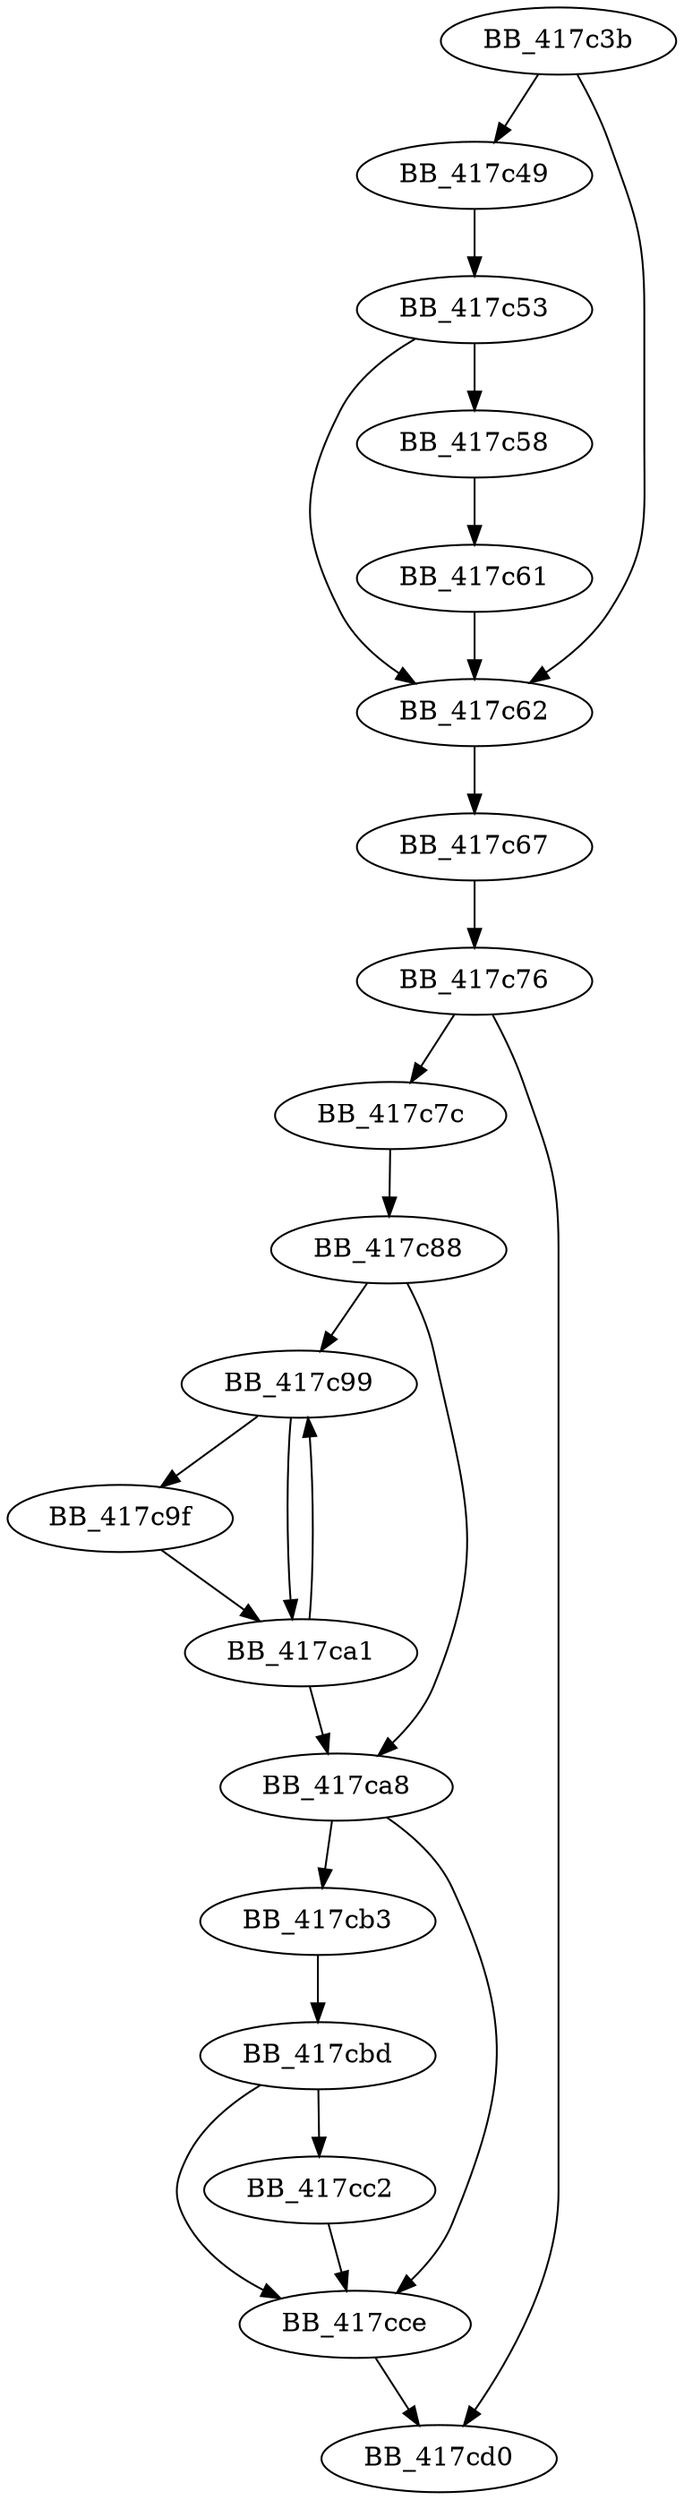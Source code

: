 DiGraph __cinit{
BB_417c3b->BB_417c49
BB_417c3b->BB_417c62
BB_417c49->BB_417c53
BB_417c53->BB_417c58
BB_417c53->BB_417c62
BB_417c58->BB_417c61
BB_417c61->BB_417c62
BB_417c62->BB_417c67
BB_417c67->BB_417c76
BB_417c76->BB_417c7c
BB_417c76->BB_417cd0
BB_417c7c->BB_417c88
BB_417c88->BB_417c99
BB_417c88->BB_417ca8
BB_417c99->BB_417c9f
BB_417c99->BB_417ca1
BB_417c9f->BB_417ca1
BB_417ca1->BB_417c99
BB_417ca1->BB_417ca8
BB_417ca8->BB_417cb3
BB_417ca8->BB_417cce
BB_417cb3->BB_417cbd
BB_417cbd->BB_417cc2
BB_417cbd->BB_417cce
BB_417cc2->BB_417cce
BB_417cce->BB_417cd0
}
